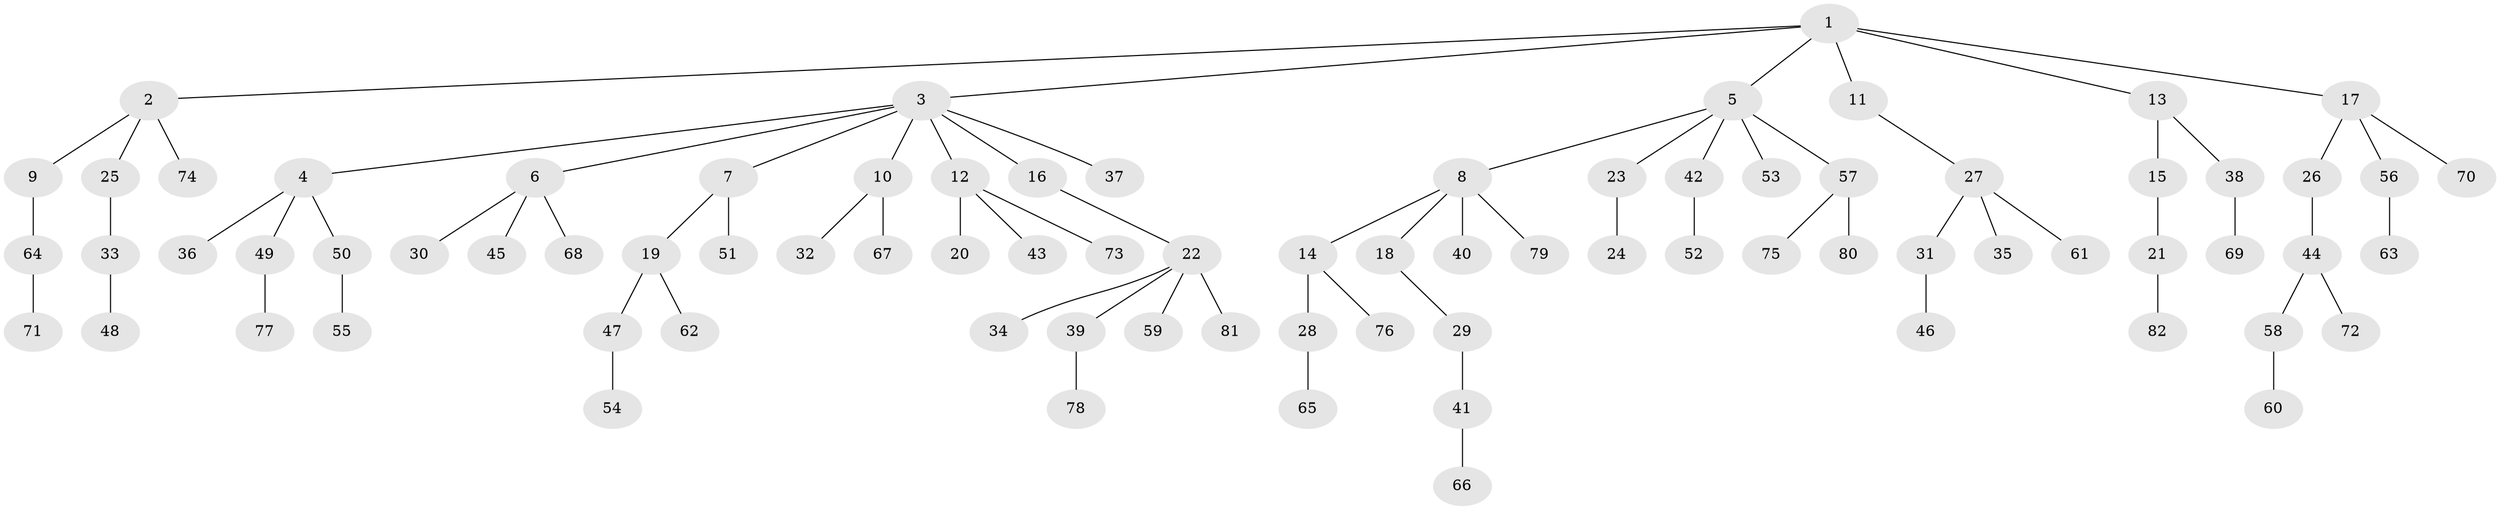 // coarse degree distribution, {8: 0.037037037037037035, 4: 0.05555555555555555, 5: 0.037037037037037035, 3: 0.07407407407407407, 2: 0.24074074074074073, 1: 0.5555555555555556}
// Generated by graph-tools (version 1.1) at 2025/52/02/27/25 19:52:11]
// undirected, 82 vertices, 81 edges
graph export_dot {
graph [start="1"]
  node [color=gray90,style=filled];
  1;
  2;
  3;
  4;
  5;
  6;
  7;
  8;
  9;
  10;
  11;
  12;
  13;
  14;
  15;
  16;
  17;
  18;
  19;
  20;
  21;
  22;
  23;
  24;
  25;
  26;
  27;
  28;
  29;
  30;
  31;
  32;
  33;
  34;
  35;
  36;
  37;
  38;
  39;
  40;
  41;
  42;
  43;
  44;
  45;
  46;
  47;
  48;
  49;
  50;
  51;
  52;
  53;
  54;
  55;
  56;
  57;
  58;
  59;
  60;
  61;
  62;
  63;
  64;
  65;
  66;
  67;
  68;
  69;
  70;
  71;
  72;
  73;
  74;
  75;
  76;
  77;
  78;
  79;
  80;
  81;
  82;
  1 -- 2;
  1 -- 3;
  1 -- 5;
  1 -- 11;
  1 -- 13;
  1 -- 17;
  2 -- 9;
  2 -- 25;
  2 -- 74;
  3 -- 4;
  3 -- 6;
  3 -- 7;
  3 -- 10;
  3 -- 12;
  3 -- 16;
  3 -- 37;
  4 -- 36;
  4 -- 49;
  4 -- 50;
  5 -- 8;
  5 -- 23;
  5 -- 42;
  5 -- 53;
  5 -- 57;
  6 -- 30;
  6 -- 45;
  6 -- 68;
  7 -- 19;
  7 -- 51;
  8 -- 14;
  8 -- 18;
  8 -- 40;
  8 -- 79;
  9 -- 64;
  10 -- 32;
  10 -- 67;
  11 -- 27;
  12 -- 20;
  12 -- 43;
  12 -- 73;
  13 -- 15;
  13 -- 38;
  14 -- 28;
  14 -- 76;
  15 -- 21;
  16 -- 22;
  17 -- 26;
  17 -- 56;
  17 -- 70;
  18 -- 29;
  19 -- 47;
  19 -- 62;
  21 -- 82;
  22 -- 34;
  22 -- 39;
  22 -- 59;
  22 -- 81;
  23 -- 24;
  25 -- 33;
  26 -- 44;
  27 -- 31;
  27 -- 35;
  27 -- 61;
  28 -- 65;
  29 -- 41;
  31 -- 46;
  33 -- 48;
  38 -- 69;
  39 -- 78;
  41 -- 66;
  42 -- 52;
  44 -- 58;
  44 -- 72;
  47 -- 54;
  49 -- 77;
  50 -- 55;
  56 -- 63;
  57 -- 75;
  57 -- 80;
  58 -- 60;
  64 -- 71;
}
